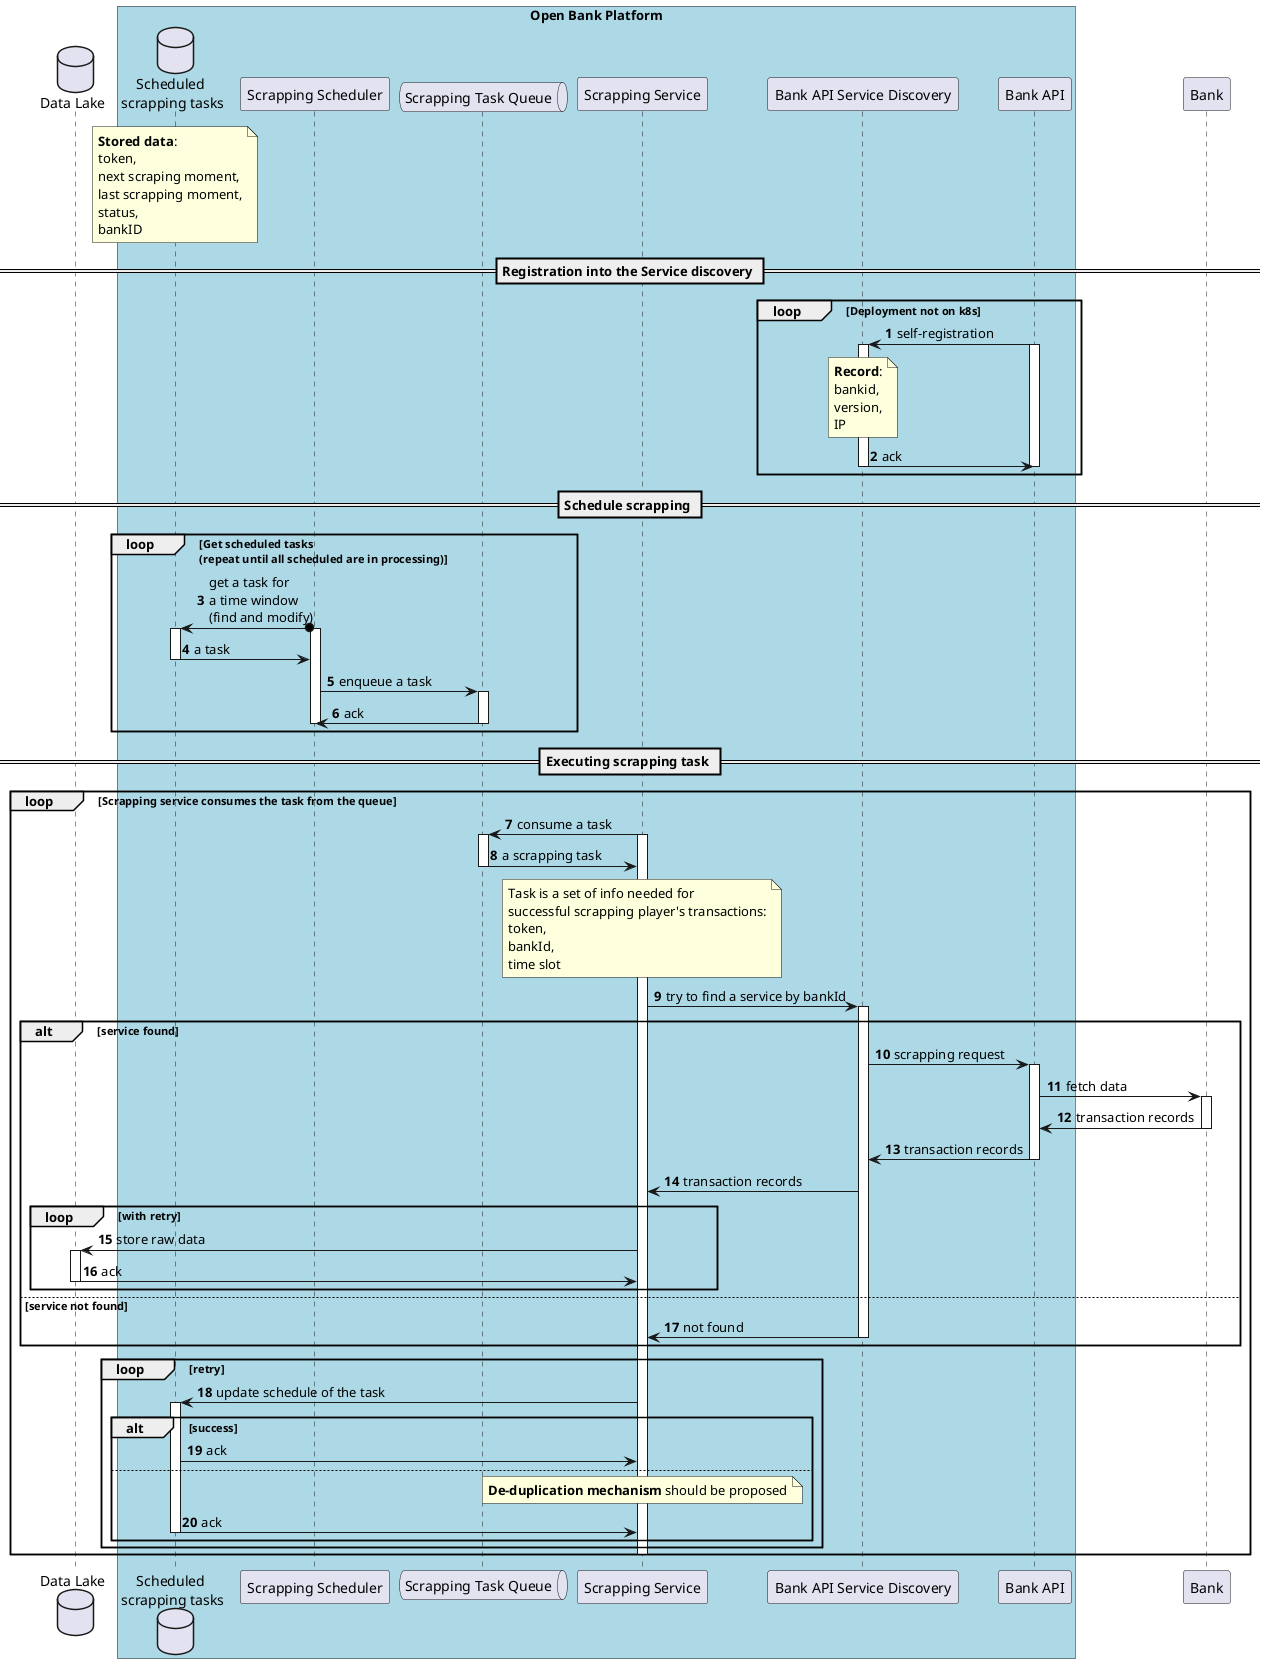 @startuml

autonumber

database dl as "Data Lake"

box "Open Bank Platform"  #LightBlue
database scheduled as "Scheduled \nscrapping tasks"
participant scheduler as "Scrapping Scheduler"
queue stq as "Scrapping Task Queue"
participant service as "Scrapping Service"
participant bapisd as "Bank API Service Discovery"
participant bapi as "Bank API"

end box

participant bank as "Bank"

note over scheduled: <b>Stored data</b>:\ntoken,\nnext scraping moment,\nlast scrapping moment,\nstatus,\nbankID

== Registration into the Service discovery ==

loop Deployment not on k8s
bapi -> bapisd++: self-registration
note over bapisd: <b>Record</b>:\nbankid,\nversion,\nIP
activate bapi
bapisd -> bapi--: ack
deactivate bapi
end

== Schedule scrapping ==

loop Get scheduled tasks \n(repeat until all scheduled are in processing)
  scheduler o-> scheduled++: get a task for\na time window\n(find and modify)
  activate scheduler
  scheduled -> scheduler--: a task
  scheduler -> stq++: enqueue a task
  stq -> scheduler--:ack
  deactivate scheduler
end

== Executing scrapping task ==

loop Scrapping service consumes the task from the queue
service -> stq++: consume a task
activate service
stq -> service--: a scrapping task
note over service: Task is a set of info needed for \nsuccessful scrapping player's transactions:\ntoken,\nbankId,\ntime slot
service -> bapisd++: try to find a service by bankId
alt service found
  bapisd -> bapi++: scrapping request
  bapi -> bank++: fetch data
  bank -> bapi--: transaction records
  bapi -> bapisd--: transaction records
  bapisd -> service: transaction records
  loop with retry
  service -> dl++: store raw data
  dl -> service--: ack
  end
else service not found
  bapisd -> service--: not found

end
loop retry
service -> scheduled++: update schedule of the task
alt success
  scheduled -> service: ack
else
  note over service: <b>De-duplication mechanism</b> should be proposed
  scheduled -> service--: ack
end
end
deactivate service
end
@enduml